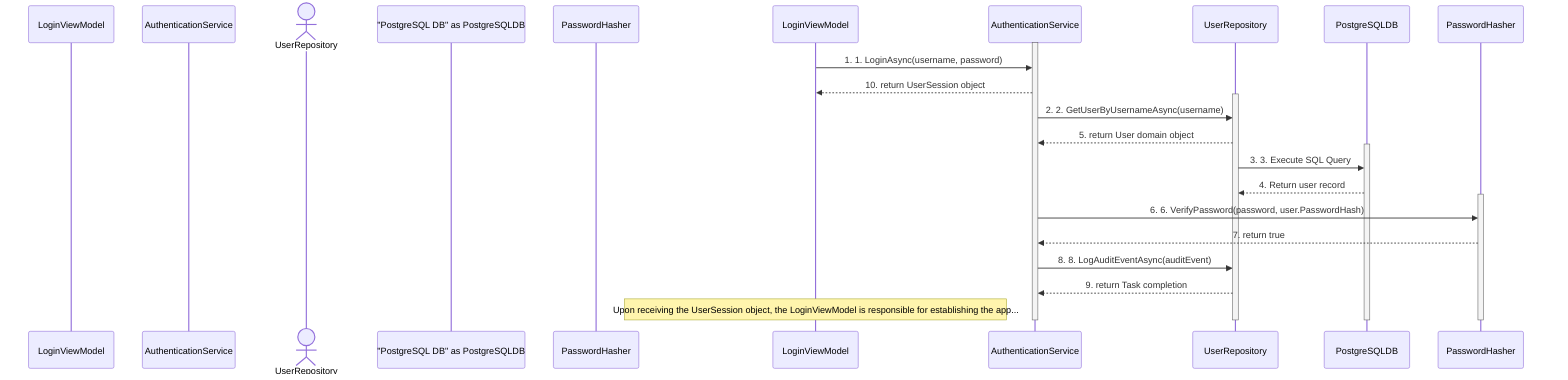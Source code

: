 sequenceDiagram
    participant "LoginViewModel" as LoginViewModel
    participant "AuthenticationService" as AuthenticationService
    actor "UserRepository" as UserRepository
    participant "PostgreSQL DB" as PostgreSQLDB
    participant "PasswordHasher" as PasswordHasher

    activate AuthenticationService
    LoginViewModel->>AuthenticationService: 1. 1. LoginAsync(username, password)
    AuthenticationService-->>LoginViewModel: 10. return UserSession object
    activate UserRepository
    AuthenticationService->>UserRepository: 2. 2. GetUserByUsernameAsync(username)
    UserRepository-->>AuthenticationService: 5. return User domain object
    activate PostgreSQLDB
    UserRepository->>PostgreSQLDB: 3. 3. Execute SQL Query
    PostgreSQLDB-->>UserRepository: 4. Return user record
    activate PasswordHasher
    AuthenticationService->>PasswordHasher: 6. 6. VerifyPassword(password, user.PasswordHash)
    PasswordHasher-->>AuthenticationService: 7. return true
    AuthenticationService->>UserRepository: 8. 8. LogAuditEventAsync(auditEvent)
    UserRepository-->>AuthenticationService: 9. return Task completion

    note over LoginViewModel: Upon receiving the UserSession object, the LoginViewModel is responsible for establishing the app...

    deactivate PasswordHasher
    deactivate PostgreSQLDB
    deactivate UserRepository
    deactivate AuthenticationService